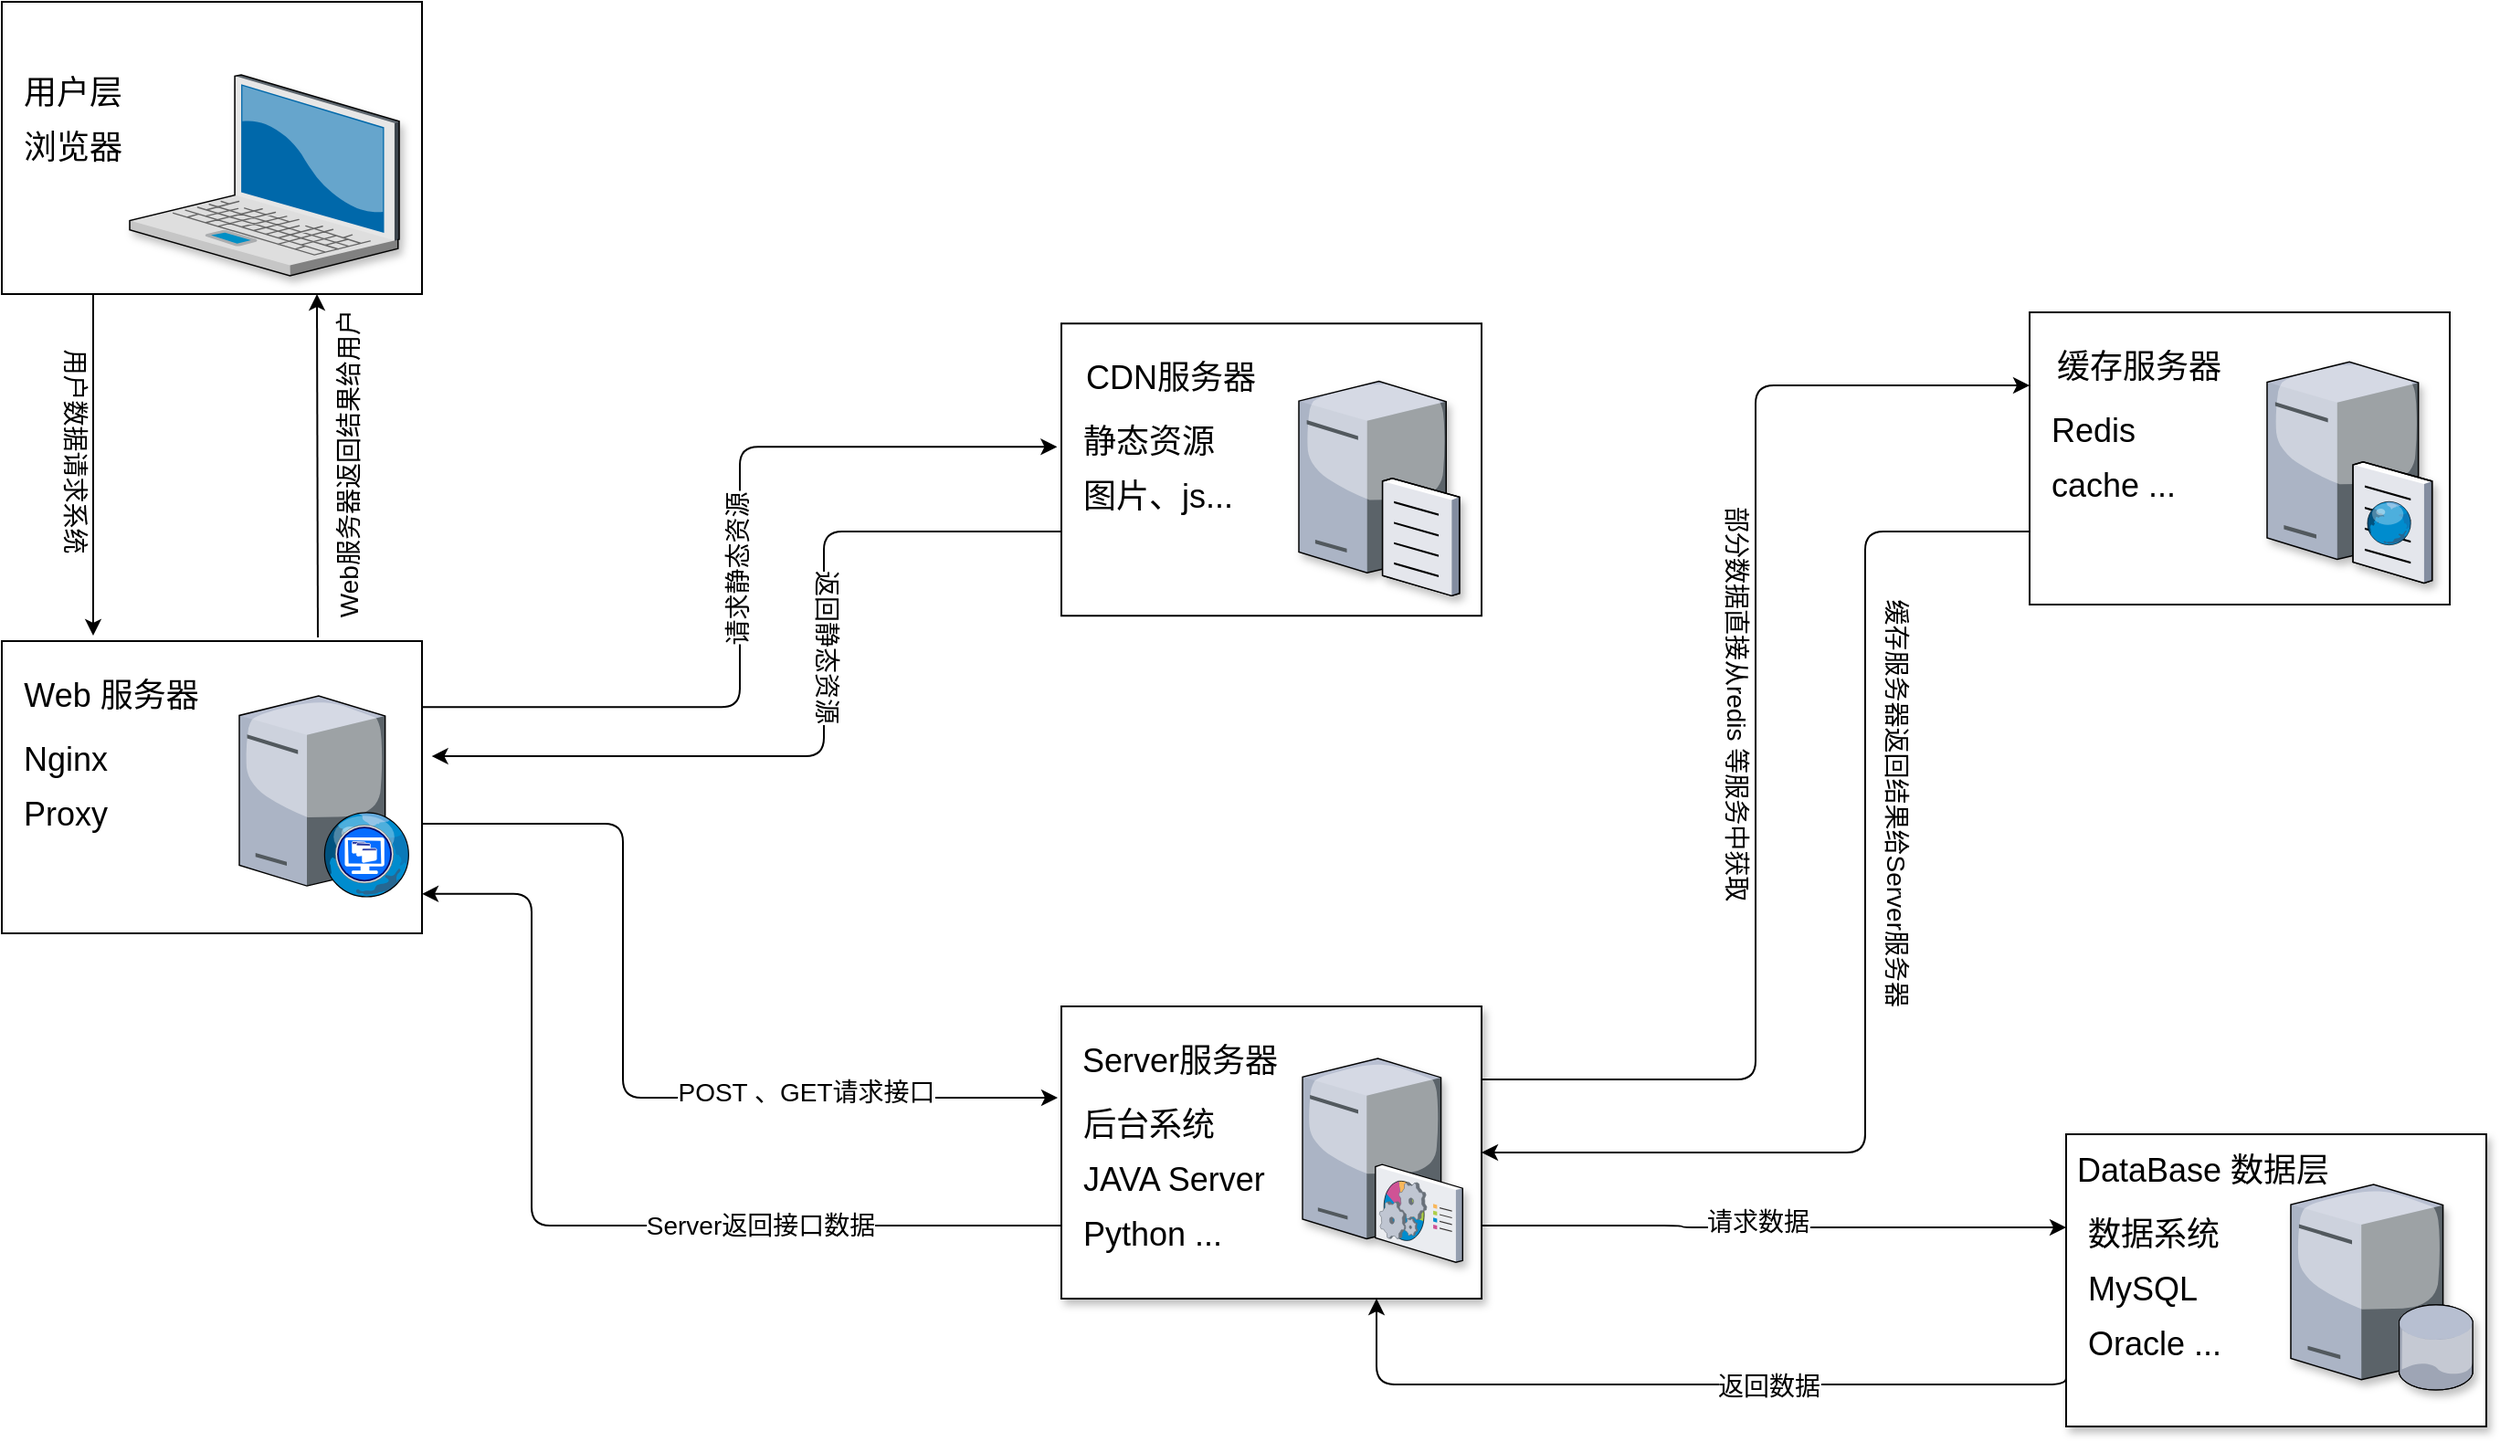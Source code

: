<mxfile version="13.8.9-1" type="github">
  <diagram name="Page-1" id="822b0af5-4adb-64df-f703-e8dfc1f81529">
    <mxGraphModel dx="1507" dy="934" grid="1" gridSize="10" guides="1" tooltips="1" connect="1" arrows="1" fold="1" page="1" pageScale="1" pageWidth="1100" pageHeight="850" background="#ffffff" math="0" shadow="0">
      <root>
        <mxCell id="0" />
        <mxCell id="1" parent="0" />
        <mxCell id="Q46fXZJdialvOI7uPEb_-2" value="" style="rounded=0;whiteSpace=wrap;html=1;" vertex="1" parent="1">
          <mxGeometry x="200" y="180" width="230" height="160" as="geometry" />
        </mxCell>
        <mxCell id="Q46fXZJdialvOI7uPEb_-3" value="" style="rounded=0;whiteSpace=wrap;html=1;" vertex="1" parent="1">
          <mxGeometry x="200" y="530" width="230" height="160" as="geometry" />
        </mxCell>
        <mxCell id="Q46fXZJdialvOI7uPEb_-5" value="&lt;font style=&quot;font-size: 18px&quot;&gt;Web 服务器&lt;/font&gt;" style="text;html=1;strokeColor=none;fillColor=none;align=center;verticalAlign=middle;whiteSpace=wrap;rounded=0;" vertex="1" parent="1">
          <mxGeometry x="210" y="550" width="100" height="20" as="geometry" />
        </mxCell>
        <mxCell id="Q46fXZJdialvOI7uPEb_-6" value="&lt;div&gt;&lt;span style=&quot;font-size: 18px&quot;&gt;Nginx&lt;/span&gt;&lt;/div&gt;" style="text;html=1;strokeColor=none;fillColor=none;align=left;verticalAlign=middle;whiteSpace=wrap;rounded=0;" vertex="1" parent="1">
          <mxGeometry x="210" y="580" width="100" height="30" as="geometry" />
        </mxCell>
        <mxCell id="Q46fXZJdialvOI7uPEb_-7" value="" style="verticalLabelPosition=bottom;aspect=fixed;html=1;verticalAlign=top;strokeColor=none;align=center;outlineConnect=0;shape=mxgraph.citrix.desktop_web;" vertex="1" parent="1">
          <mxGeometry x="330" y="560" width="93.5" height="110" as="geometry" />
        </mxCell>
        <mxCell id="Q46fXZJdialvOI7uPEb_-11" value="" style="group" vertex="1" connectable="0" parent="1">
          <mxGeometry x="780" y="730" width="230" height="160" as="geometry" />
        </mxCell>
        <mxCell id="Q46fXZJdialvOI7uPEb_-4" value="" style="rounded=0;whiteSpace=wrap;html=1;shadow=1;" vertex="1" parent="Q46fXZJdialvOI7uPEb_-11">
          <mxGeometry width="230" height="160" as="geometry" />
        </mxCell>
        <mxCell id="Q46fXZJdialvOI7uPEb_-8" value="&lt;font style=&quot;font-size: 18px&quot;&gt;Server服务器&lt;/font&gt;" style="text;html=1;strokeColor=none;fillColor=none;align=center;verticalAlign=middle;whiteSpace=wrap;rounded=0;shadow=1;" vertex="1" parent="Q46fXZJdialvOI7uPEb_-11">
          <mxGeometry x="10" y="20" width="110" height="20" as="geometry" />
        </mxCell>
        <mxCell id="Q46fXZJdialvOI7uPEb_-9" value="&lt;div&gt;&lt;span style=&quot;font-size: 18px&quot;&gt;后台系统&lt;/span&gt;&lt;/div&gt;" style="text;html=1;strokeColor=none;fillColor=none;align=left;verticalAlign=middle;whiteSpace=wrap;rounded=0;shadow=1;" vertex="1" parent="Q46fXZJdialvOI7uPEb_-11">
          <mxGeometry x="10" y="50" width="100" height="30" as="geometry" />
        </mxCell>
        <mxCell id="Q46fXZJdialvOI7uPEb_-10" value="" style="verticalLabelPosition=bottom;aspect=fixed;html=1;verticalAlign=top;strokeColor=none;align=center;outlineConnect=0;shape=mxgraph.citrix.command_center;shadow=1;" vertex="1" parent="Q46fXZJdialvOI7uPEb_-11">
          <mxGeometry x="132" y="28.5" width="87.7" height="111.5" as="geometry" />
        </mxCell>
        <mxCell id="Q46fXZJdialvOI7uPEb_-36" value="&lt;div&gt;&lt;span style=&quot;font-size: 18px&quot;&gt;JAVA Server&lt;/span&gt;&lt;/div&gt;" style="text;html=1;strokeColor=none;fillColor=none;align=left;verticalAlign=middle;whiteSpace=wrap;rounded=0;shadow=1;" vertex="1" parent="Q46fXZJdialvOI7uPEb_-11">
          <mxGeometry x="10" y="80" width="115" height="30" as="geometry" />
        </mxCell>
        <mxCell id="Q46fXZJdialvOI7uPEb_-37" value="&lt;span style=&quot;font-size: 18px&quot;&gt;Python ...&lt;/span&gt;" style="text;html=1;strokeColor=none;fillColor=none;align=left;verticalAlign=middle;whiteSpace=wrap;rounded=0;shadow=1;" vertex="1" parent="Q46fXZJdialvOI7uPEb_-11">
          <mxGeometry x="10" y="110" width="115" height="30" as="geometry" />
        </mxCell>
        <mxCell id="Q46fXZJdialvOI7uPEb_-12" value="" style="group" vertex="1" connectable="0" parent="1">
          <mxGeometry x="1330" y="800" width="230" height="160" as="geometry" />
        </mxCell>
        <mxCell id="Q46fXZJdialvOI7uPEb_-13" value="" style="rounded=0;whiteSpace=wrap;html=1;shadow=1;" vertex="1" parent="Q46fXZJdialvOI7uPEb_-12">
          <mxGeometry width="230" height="160" as="geometry" />
        </mxCell>
        <mxCell id="Q46fXZJdialvOI7uPEb_-14" value="&lt;span style=&quot;font-size: 18px&quot;&gt;DataBase 数据层&lt;/span&gt;" style="text;html=1;strokeColor=none;fillColor=none;align=center;verticalAlign=middle;whiteSpace=wrap;rounded=0;shadow=1;" vertex="1" parent="Q46fXZJdialvOI7uPEb_-12">
          <mxGeometry y="10" width="150" height="20" as="geometry" />
        </mxCell>
        <mxCell id="Q46fXZJdialvOI7uPEb_-15" value="&lt;div&gt;&lt;span style=&quot;font-size: 18px&quot;&gt;数据系统&lt;/span&gt;&lt;/div&gt;" style="text;html=1;strokeColor=none;fillColor=none;align=left;verticalAlign=middle;whiteSpace=wrap;rounded=0;shadow=1;" vertex="1" parent="Q46fXZJdialvOI7uPEb_-12">
          <mxGeometry x="10" y="40" width="100" height="30" as="geometry" />
        </mxCell>
        <mxCell id="Q46fXZJdialvOI7uPEb_-27" value="" style="verticalLabelPosition=bottom;aspect=fixed;html=1;verticalAlign=top;strokeColor=none;align=center;outlineConnect=0;shape=mxgraph.citrix.database_server;shadow=1;" vertex="1" parent="Q46fXZJdialvOI7uPEb_-12">
          <mxGeometry x="123" y="27.5" width="100" height="112.5" as="geometry" />
        </mxCell>
        <mxCell id="Q46fXZJdialvOI7uPEb_-34" value="&lt;div&gt;&lt;span style=&quot;font-size: 18px&quot;&gt;MySQL&lt;/span&gt;&lt;/div&gt;" style="text;html=1;strokeColor=none;fillColor=none;align=left;verticalAlign=middle;whiteSpace=wrap;rounded=0;shadow=1;" vertex="1" parent="Q46fXZJdialvOI7uPEb_-12">
          <mxGeometry x="10" y="70" width="100" height="30" as="geometry" />
        </mxCell>
        <mxCell id="Q46fXZJdialvOI7uPEb_-35" value="&lt;div&gt;&lt;span style=&quot;font-size: 18px&quot;&gt;Oracle ...&lt;/span&gt;&lt;/div&gt;" style="text;html=1;strokeColor=none;fillColor=none;align=left;verticalAlign=middle;whiteSpace=wrap;rounded=0;shadow=1;" vertex="1" parent="Q46fXZJdialvOI7uPEb_-12">
          <mxGeometry x="10" y="100" width="100" height="30" as="geometry" />
        </mxCell>
        <mxCell id="Q46fXZJdialvOI7uPEb_-28" value="" style="rounded=0;whiteSpace=wrap;html=1;" vertex="1" parent="1">
          <mxGeometry x="1310" y="350" width="230" height="160" as="geometry" />
        </mxCell>
        <mxCell id="Q46fXZJdialvOI7uPEb_-29" value="&lt;span style=&quot;font-size: 18px&quot;&gt;缓存服务器&lt;/span&gt;" style="text;html=1;strokeColor=none;fillColor=none;align=center;verticalAlign=middle;whiteSpace=wrap;rounded=0;" vertex="1" parent="1">
          <mxGeometry x="1320" y="370" width="100" height="20" as="geometry" />
        </mxCell>
        <mxCell id="Q46fXZJdialvOI7uPEb_-30" value="&lt;div&gt;&lt;span style=&quot;font-size: 18px&quot;&gt;Redis&lt;/span&gt;&lt;/div&gt;" style="text;html=1;strokeColor=none;fillColor=none;align=left;verticalAlign=middle;whiteSpace=wrap;rounded=0;" vertex="1" parent="1">
          <mxGeometry x="1320" y="400" width="100" height="30" as="geometry" />
        </mxCell>
        <mxCell id="Q46fXZJdialvOI7uPEb_-32" value="" style="verticalLabelPosition=bottom;aspect=fixed;html=1;verticalAlign=top;strokeColor=none;align=center;outlineConnect=0;shape=mxgraph.citrix.cache_server;shadow=1;" vertex="1" parent="1">
          <mxGeometry x="1440" y="374.25" width="90.12" height="123.75" as="geometry" />
        </mxCell>
        <mxCell id="Q46fXZJdialvOI7uPEb_-33" value="&lt;div&gt;&lt;span style=&quot;font-size: 18px&quot;&gt;cache ...&lt;/span&gt;&lt;/div&gt;" style="text;html=1;strokeColor=none;fillColor=none;align=left;verticalAlign=middle;whiteSpace=wrap;rounded=0;" vertex="1" parent="1">
          <mxGeometry x="1320" y="430" width="100" height="30" as="geometry" />
        </mxCell>
        <mxCell id="Q46fXZJdialvOI7uPEb_-38" value="" style="verticalLabelPosition=bottom;aspect=fixed;html=1;verticalAlign=top;strokeColor=none;align=center;outlineConnect=0;shape=mxgraph.citrix.laptop_2;shadow=1;" vertex="1" parent="1">
          <mxGeometry x="270" y="220" width="147.51" height="110" as="geometry" />
        </mxCell>
        <mxCell id="Q46fXZJdialvOI7uPEb_-39" value="&lt;span style=&quot;font-size: 18px&quot;&gt;用户层&lt;/span&gt;" style="text;html=1;strokeColor=none;fillColor=none;align=left;verticalAlign=middle;whiteSpace=wrap;rounded=0;" vertex="1" parent="1">
          <mxGeometry x="210" y="220" width="100" height="20" as="geometry" />
        </mxCell>
        <mxCell id="Q46fXZJdialvOI7uPEb_-40" value="&lt;span style=&quot;font-size: 18px&quot;&gt;浏览器&lt;/span&gt;" style="text;html=1;strokeColor=none;fillColor=none;align=left;verticalAlign=middle;whiteSpace=wrap;rounded=0;" vertex="1" parent="1">
          <mxGeometry x="210" y="250" width="100" height="20" as="geometry" />
        </mxCell>
        <mxCell id="Q46fXZJdialvOI7uPEb_-41" value="" style="rounded=0;whiteSpace=wrap;html=1;" vertex="1" parent="1">
          <mxGeometry x="780" y="356.13" width="230" height="160" as="geometry" />
        </mxCell>
        <mxCell id="Q46fXZJdialvOI7uPEb_-42" value="&lt;span style=&quot;font-size: 18px&quot;&gt;CDN服务器&lt;/span&gt;" style="text;html=1;strokeColor=none;fillColor=none;align=center;verticalAlign=middle;whiteSpace=wrap;rounded=0;" vertex="1" parent="1">
          <mxGeometry x="790" y="376.13" width="100" height="20" as="geometry" />
        </mxCell>
        <mxCell id="Q46fXZJdialvOI7uPEb_-43" value="&lt;div&gt;&lt;span style=&quot;font-size: 18px&quot;&gt;静态资源&lt;/span&gt;&lt;/div&gt;" style="text;html=1;strokeColor=none;fillColor=none;align=left;verticalAlign=middle;whiteSpace=wrap;rounded=0;" vertex="1" parent="1">
          <mxGeometry x="790" y="406.13" width="100" height="30" as="geometry" />
        </mxCell>
        <mxCell id="Q46fXZJdialvOI7uPEb_-45" value="" style="verticalLabelPosition=bottom;aspect=fixed;html=1;verticalAlign=top;strokeColor=none;align=center;outlineConnect=0;shape=mxgraph.citrix.file_server;shadow=1;" vertex="1" parent="1">
          <mxGeometry x="910" y="385" width="87.84" height="120" as="geometry" />
        </mxCell>
        <mxCell id="Q46fXZJdialvOI7uPEb_-47" value="&lt;div&gt;&lt;span style=&quot;font-size: 18px&quot;&gt;图片、js...&lt;/span&gt;&lt;/div&gt;" style="text;html=1;strokeColor=none;fillColor=none;align=left;verticalAlign=middle;whiteSpace=wrap;rounded=0;" vertex="1" parent="1">
          <mxGeometry x="790" y="436.13" width="100" height="30" as="geometry" />
        </mxCell>
        <mxCell id="Q46fXZJdialvOI7uPEb_-48" value="&lt;div&gt;&lt;span style=&quot;font-size: 18px&quot;&gt;Proxy&lt;/span&gt;&lt;/div&gt;" style="text;html=1;strokeColor=none;fillColor=none;align=left;verticalAlign=middle;whiteSpace=wrap;rounded=0;" vertex="1" parent="1">
          <mxGeometry x="210" y="610" width="100" height="30" as="geometry" />
        </mxCell>
        <mxCell id="Q46fXZJdialvOI7uPEb_-50" value="" style="edgeStyle=elbowEdgeStyle;elbow=horizontal;endArrow=classic;html=1;" edge="1" parent="1" source="Q46fXZJdialvOI7uPEb_-2">
          <mxGeometry width="50" height="50" relative="1" as="geometry">
            <mxPoint x="250" y="360" as="sourcePoint" />
            <mxPoint x="250" y="527" as="targetPoint" />
            <Array as="points">
              <mxPoint x="250" y="430" />
            </Array>
          </mxGeometry>
        </mxCell>
        <mxCell id="Q46fXZJdialvOI7uPEb_-51" value="&lt;font style=&quot;font-size: 14px&quot;&gt;用户数据请求系统&lt;/font&gt;" style="edgeLabel;html=1;align=center;verticalAlign=middle;resizable=0;points=[];rotation=90;" vertex="1" connectable="0" parent="Q46fXZJdialvOI7uPEb_-50">
          <mxGeometry x="-0.162" y="25" relative="1" as="geometry">
            <mxPoint x="-35" y="6.72" as="offset" />
          </mxGeometry>
        </mxCell>
        <mxCell id="Q46fXZJdialvOI7uPEb_-58" value="" style="edgeStyle=segmentEdgeStyle;endArrow=classic;html=1;entryX=0.75;entryY=1;entryDx=0;entryDy=0;" edge="1" parent="1" target="Q46fXZJdialvOI7uPEb_-2">
          <mxGeometry width="50" height="50" relative="1" as="geometry">
            <mxPoint x="373" y="528" as="sourcePoint" />
            <mxPoint x="390" y="360" as="targetPoint" />
          </mxGeometry>
        </mxCell>
        <mxCell id="Q46fXZJdialvOI7uPEb_-59" value="&lt;font style=&quot;font-size: 14px&quot;&gt;Web服务器返回结果给用户&lt;/font&gt;" style="edgeLabel;html=1;align=center;verticalAlign=middle;resizable=0;points=[];rotation=-90;" vertex="1" connectable="0" parent="Q46fXZJdialvOI7uPEb_-58">
          <mxGeometry x="0.188" y="-1" relative="1" as="geometry">
            <mxPoint x="16.3" y="17" as="offset" />
          </mxGeometry>
        </mxCell>
        <mxCell id="Q46fXZJdialvOI7uPEb_-60" value="" style="edgeStyle=elbowEdgeStyle;elbow=horizontal;endArrow=classic;html=1;entryX=-0.01;entryY=0.422;entryDx=0;entryDy=0;entryPerimeter=0;" edge="1" parent="1" target="Q46fXZJdialvOI7uPEb_-41">
          <mxGeometry width="50" height="50" relative="1" as="geometry">
            <mxPoint x="430" y="566.13" as="sourcePoint" />
            <mxPoint x="480" y="516.13" as="targetPoint" />
          </mxGeometry>
        </mxCell>
        <mxCell id="Q46fXZJdialvOI7uPEb_-73" value="&lt;font style=&quot;font-size: 14px&quot;&gt;请求静态资源&lt;/font&gt;" style="edgeLabel;html=1;align=center;verticalAlign=middle;resizable=0;points=[];rotation=-90;" vertex="1" connectable="0" parent="Q46fXZJdialvOI7uPEb_-60">
          <mxGeometry x="0.054" y="1" relative="1" as="geometry">
            <mxPoint y="9.11" as="offset" />
          </mxGeometry>
        </mxCell>
        <mxCell id="Q46fXZJdialvOI7uPEb_-61" value="" style="edgeStyle=elbowEdgeStyle;elbow=horizontal;endArrow=classic;html=1;" edge="1" parent="1">
          <mxGeometry width="50" height="50" relative="1" as="geometry">
            <mxPoint x="430" y="630" as="sourcePoint" />
            <mxPoint x="778" y="780" as="targetPoint" />
            <Array as="points">
              <mxPoint x="540" y="710" />
            </Array>
          </mxGeometry>
        </mxCell>
        <mxCell id="Q46fXZJdialvOI7uPEb_-75" value="&lt;font style=&quot;font-size: 14px&quot;&gt;POST 、GET请求接口&lt;/font&gt;" style="edgeLabel;html=1;align=center;verticalAlign=middle;resizable=0;points=[];rotation=0;" vertex="1" connectable="0" parent="Q46fXZJdialvOI7uPEb_-61">
          <mxGeometry x="-0.301" y="-39" relative="1" as="geometry">
            <mxPoint x="139" y="82.88" as="offset" />
          </mxGeometry>
        </mxCell>
        <mxCell id="Q46fXZJdialvOI7uPEb_-62" value="" style="edgeStyle=elbowEdgeStyle;elbow=horizontal;endArrow=classic;html=1;entryX=0;entryY=0.25;entryDx=0;entryDy=0;exitX=1;exitY=0.25;exitDx=0;exitDy=0;" edge="1" parent="1" source="Q46fXZJdialvOI7uPEb_-4" target="Q46fXZJdialvOI7uPEb_-28">
          <mxGeometry width="50" height="50" relative="1" as="geometry">
            <mxPoint x="1010" y="770" as="sourcePoint" />
            <mxPoint x="1060" y="720" as="targetPoint" />
          </mxGeometry>
        </mxCell>
        <mxCell id="Q46fXZJdialvOI7uPEb_-64" value="&lt;font style=&quot;font-size: 14px&quot;&gt;部分数据直接从redis 等服务中获取&lt;/font&gt;" style="edgeLabel;html=1;align=center;verticalAlign=middle;resizable=0;points=[];rotation=90;" vertex="1" connectable="0" parent="Q46fXZJdialvOI7uPEb_-62">
          <mxGeometry x="0.048" y="4" relative="1" as="geometry">
            <mxPoint x="-6.06" as="offset" />
          </mxGeometry>
        </mxCell>
        <mxCell id="Q46fXZJdialvOI7uPEb_-63" value="" style="edgeStyle=elbowEdgeStyle;elbow=horizontal;endArrow=classic;html=1;exitX=1;exitY=0.75;exitDx=0;exitDy=0;" edge="1" parent="1" source="Q46fXZJdialvOI7uPEb_-4">
          <mxGeometry width="50" height="50" relative="1" as="geometry">
            <mxPoint x="1010" y="860" as="sourcePoint" />
            <mxPoint x="1330" y="851" as="targetPoint" />
            <Array as="points">
              <mxPoint x="1120" y="850" />
            </Array>
          </mxGeometry>
        </mxCell>
        <mxCell id="Q46fXZJdialvOI7uPEb_-70" value="&lt;font style=&quot;font-size: 14px&quot;&gt;请求数据&lt;/font&gt;" style="edgeLabel;html=1;align=center;verticalAlign=middle;resizable=0;points=[];" vertex="1" connectable="0" parent="Q46fXZJdialvOI7uPEb_-63">
          <mxGeometry x="-0.198" y="3" relative="1" as="geometry">
            <mxPoint x="22.76" as="offset" />
          </mxGeometry>
        </mxCell>
        <mxCell id="Q46fXZJdialvOI7uPEb_-65" value="" style="edgeStyle=elbowEdgeStyle;elbow=horizontal;endArrow=classic;html=1;entryX=1.023;entryY=0.394;entryDx=0;entryDy=0;entryPerimeter=0;" edge="1" parent="1" target="Q46fXZJdialvOI7uPEb_-3">
          <mxGeometry width="50" height="50" relative="1" as="geometry">
            <mxPoint x="780" y="470" as="sourcePoint" />
            <mxPoint x="750" y="480" as="targetPoint" />
            <Array as="points">
              <mxPoint x="650" y="520" />
              <mxPoint x="660" y="593" />
            </Array>
          </mxGeometry>
        </mxCell>
        <mxCell id="Q46fXZJdialvOI7uPEb_-74" value="&lt;font style=&quot;font-size: 14px&quot;&gt;返回静态资源&lt;/font&gt;" style="edgeLabel;html=1;align=center;verticalAlign=middle;resizable=0;points=[];rotation=90;" vertex="1" connectable="0" parent="Q46fXZJdialvOI7uPEb_-65">
          <mxGeometry x="-0.447" y="50" relative="1" as="geometry">
            <mxPoint x="1" y="13" as="offset" />
          </mxGeometry>
        </mxCell>
        <mxCell id="Q46fXZJdialvOI7uPEb_-66" value="" style="edgeStyle=elbowEdgeStyle;elbow=horizontal;endArrow=classic;html=1;entryX=1;entryY=0.5;entryDx=0;entryDy=0;exitX=0;exitY=0.75;exitDx=0;exitDy=0;" edge="1" parent="1" source="Q46fXZJdialvOI7uPEb_-28" target="Q46fXZJdialvOI7uPEb_-4">
          <mxGeometry width="50" height="50" relative="1" as="geometry">
            <mxPoint x="1280" y="560" as="sourcePoint" />
            <mxPoint x="1330" y="510" as="targetPoint" />
            <Array as="points">
              <mxPoint x="1220" y="640" />
            </Array>
          </mxGeometry>
        </mxCell>
        <mxCell id="Q46fXZJdialvOI7uPEb_-67" value="&lt;font style=&quot;font-size: 14px&quot;&gt;缓存服务器返回结果给Server服务器&lt;/font&gt;" style="edgeLabel;html=1;align=center;verticalAlign=middle;resizable=0;points=[];rotation=90;" vertex="1" connectable="0" parent="Q46fXZJdialvOI7uPEb_-66">
          <mxGeometry x="-0.331" y="1" relative="1" as="geometry">
            <mxPoint x="16" y="23.88" as="offset" />
          </mxGeometry>
        </mxCell>
        <mxCell id="Q46fXZJdialvOI7uPEb_-69" value="" style="edgeStyle=elbowEdgeStyle;elbow=vertical;endArrow=classic;html=1;entryX=0.75;entryY=1;entryDx=0;entryDy=0;" edge="1" parent="1" target="Q46fXZJdialvOI7uPEb_-4">
          <mxGeometry width="50" height="50" relative="1" as="geometry">
            <mxPoint x="1330" y="930" as="sourcePoint" />
            <mxPoint x="1310" y="880" as="targetPoint" />
            <Array as="points">
              <mxPoint x="1140" y="937" />
            </Array>
          </mxGeometry>
        </mxCell>
        <mxCell id="Q46fXZJdialvOI7uPEb_-71" value="&lt;font style=&quot;font-size: 14px&quot;&gt;返回数据&lt;/font&gt;" style="edgeLabel;html=1;align=center;verticalAlign=middle;resizable=0;points=[];" vertex="1" connectable="0" parent="Q46fXZJdialvOI7uPEb_-69">
          <mxGeometry x="-0.213" y="1" relative="1" as="geometry">
            <mxPoint as="offset" />
          </mxGeometry>
        </mxCell>
        <mxCell id="Q46fXZJdialvOI7uPEb_-72" value="" style="edgeStyle=elbowEdgeStyle;elbow=horizontal;endArrow=classic;html=1;exitX=0;exitY=0.75;exitDx=0;exitDy=0;entryX=1;entryY=0.865;entryDx=0;entryDy=0;entryPerimeter=0;" edge="1" parent="1" source="Q46fXZJdialvOI7uPEb_-4" target="Q46fXZJdialvOI7uPEb_-3">
          <mxGeometry width="50" height="50" relative="1" as="geometry">
            <mxPoint x="610" y="870" as="sourcePoint" />
            <mxPoint x="340" y="710" as="targetPoint" />
            <Array as="points">
              <mxPoint x="490" y="730" />
              <mxPoint x="360" y="780" />
              <mxPoint x="373" y="750" />
              <mxPoint x="370" y="740" />
              <mxPoint x="350" y="840" />
            </Array>
          </mxGeometry>
        </mxCell>
        <mxCell id="Q46fXZJdialvOI7uPEb_-76" value="&lt;font style=&quot;font-size: 14px&quot;&gt;Server返回接口数据&lt;/font&gt;" style="edgeLabel;html=1;align=center;verticalAlign=middle;resizable=0;points=[];" vertex="1" connectable="0" parent="Q46fXZJdialvOI7uPEb_-72">
          <mxGeometry x="-0.403" relative="1" as="geometry">
            <mxPoint x="-7" as="offset" />
          </mxGeometry>
        </mxCell>
      </root>
    </mxGraphModel>
  </diagram>
</mxfile>
